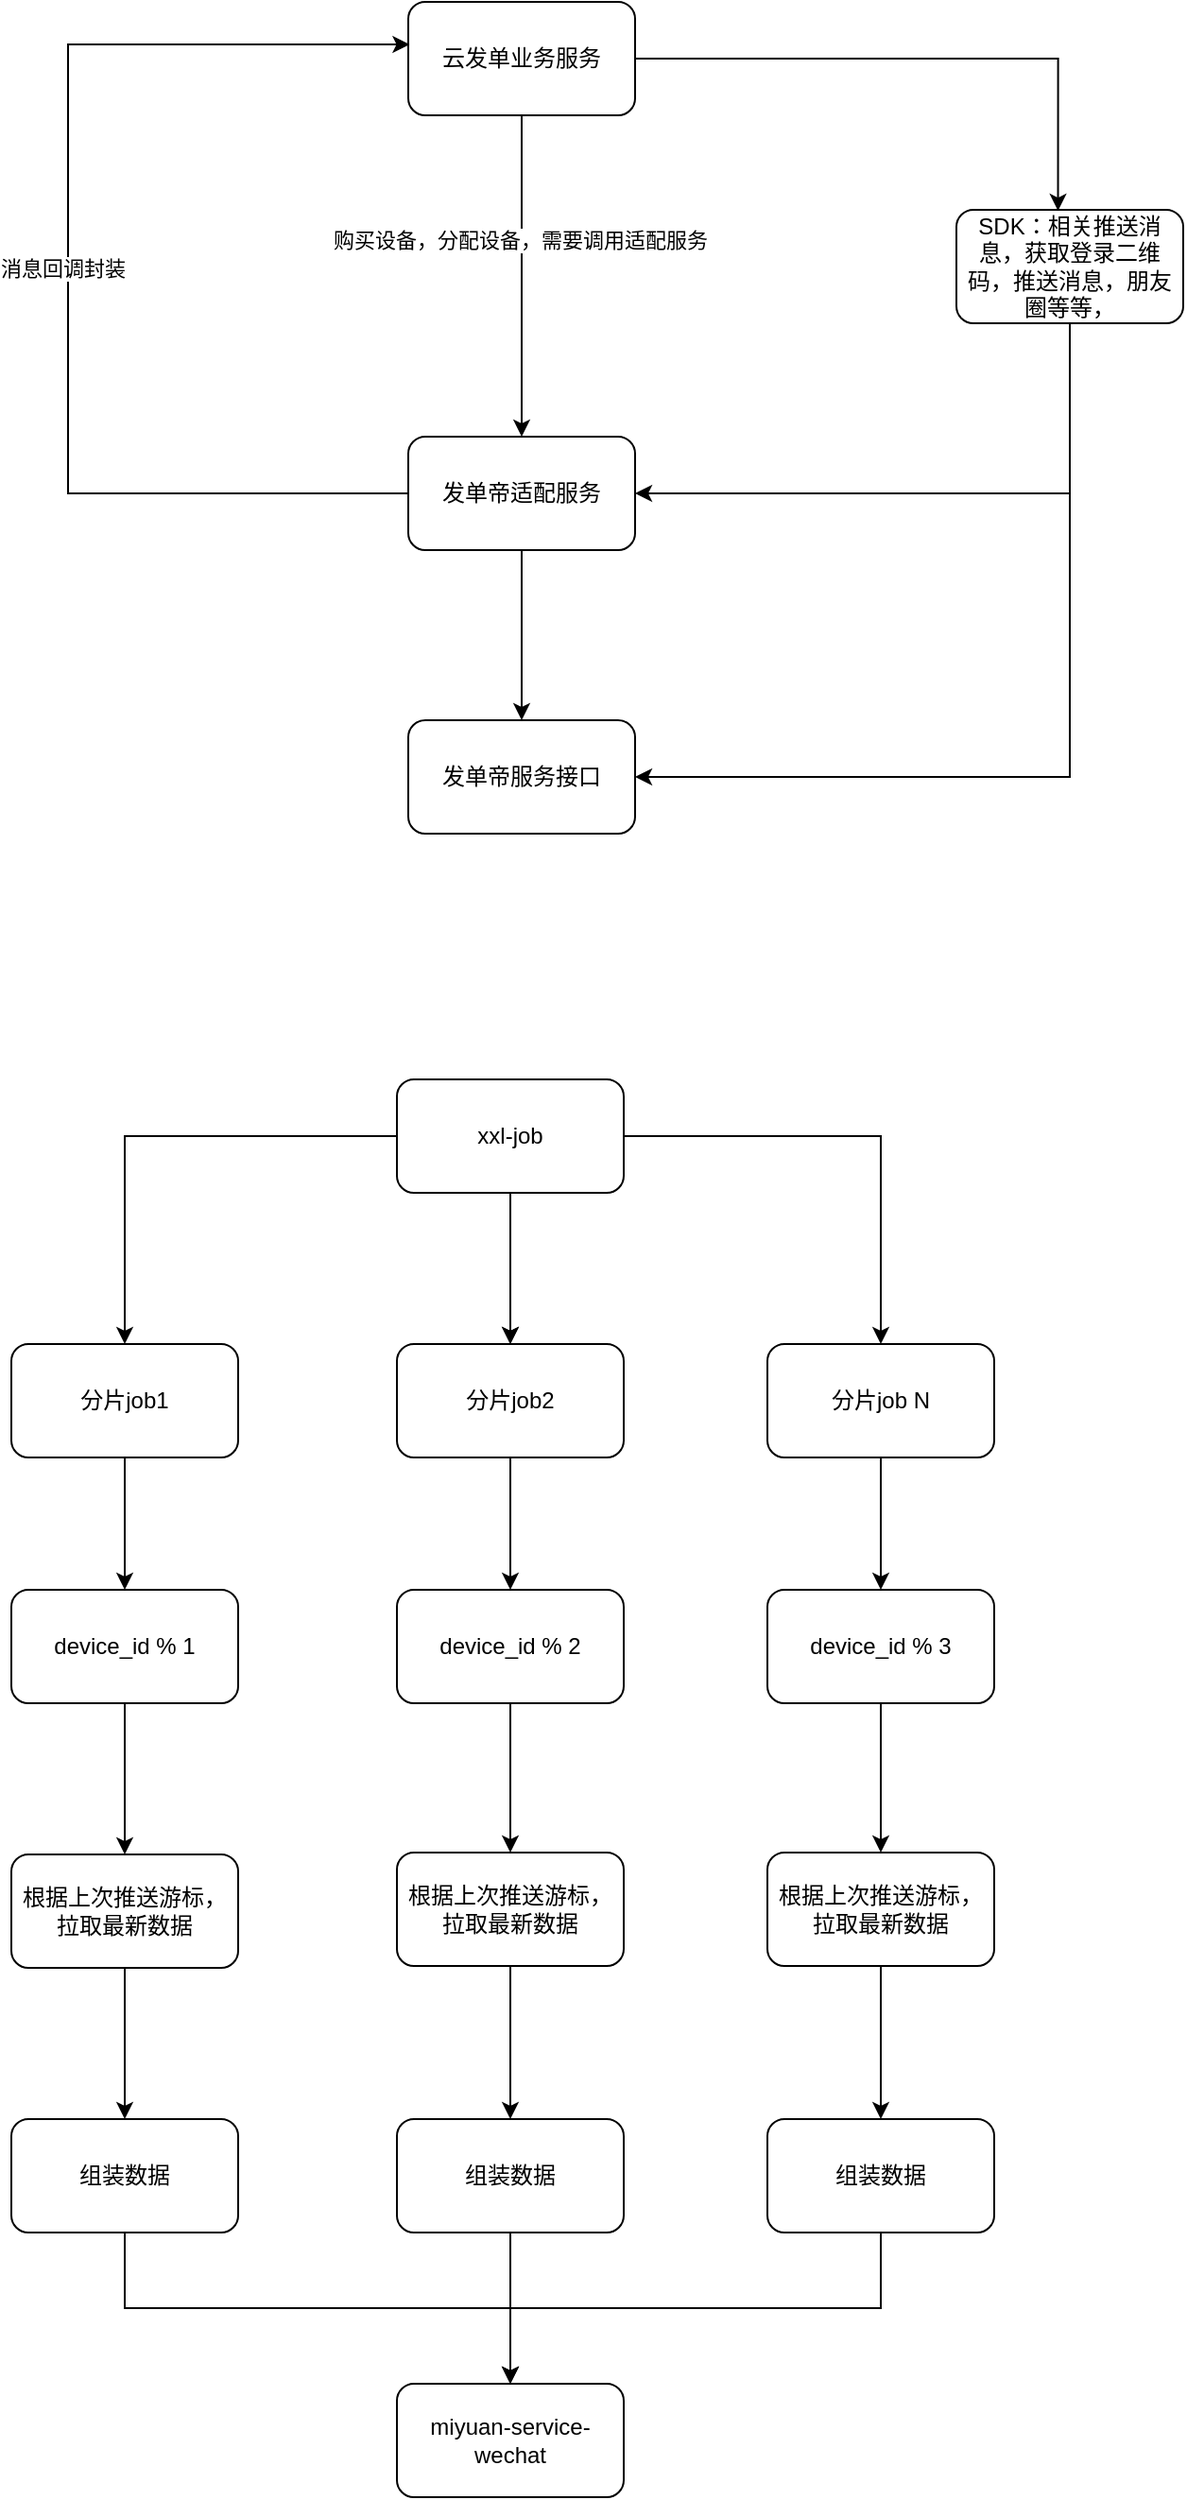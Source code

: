 <mxfile version="27.0.3">
  <diagram name="第 1 页" id="P6Lwt04iGCWbSaG4erIW">
    <mxGraphModel dx="1089" dy="630" grid="1" gridSize="10" guides="1" tooltips="1" connect="1" arrows="1" fold="1" page="1" pageScale="1" pageWidth="827" pageHeight="1169" math="0" shadow="0">
      <root>
        <mxCell id="0" />
        <mxCell id="1" parent="0" />
        <mxCell id="sMMGfhcA2TqT5hPP_hKD-4" style="edgeStyle=orthogonalEdgeStyle;rounded=0;orthogonalLoop=1;jettySize=auto;html=1;exitX=0.5;exitY=1;exitDx=0;exitDy=0;entryX=0.5;entryY=0;entryDx=0;entryDy=0;" edge="1" parent="1" source="sMMGfhcA2TqT5hPP_hKD-1" target="sMMGfhcA2TqT5hPP_hKD-2">
          <mxGeometry relative="1" as="geometry" />
        </mxCell>
        <mxCell id="sMMGfhcA2TqT5hPP_hKD-6" value="购买设备，分配设备，需要调用适配服务" style="edgeLabel;html=1;align=center;verticalAlign=middle;resizable=0;points=[];" vertex="1" connectable="0" parent="sMMGfhcA2TqT5hPP_hKD-4">
          <mxGeometry x="-0.229" y="-1" relative="1" as="geometry">
            <mxPoint as="offset" />
          </mxGeometry>
        </mxCell>
        <mxCell id="sMMGfhcA2TqT5hPP_hKD-1" value="云发单业务服务" style="rounded=1;whiteSpace=wrap;html=1;" vertex="1" parent="1">
          <mxGeometry x="300" y="190" width="120" height="60" as="geometry" />
        </mxCell>
        <mxCell id="sMMGfhcA2TqT5hPP_hKD-13" style="edgeStyle=orthogonalEdgeStyle;rounded=0;orthogonalLoop=1;jettySize=auto;html=1;exitX=0.5;exitY=1;exitDx=0;exitDy=0;entryX=0.5;entryY=0;entryDx=0;entryDy=0;" edge="1" parent="1" source="sMMGfhcA2TqT5hPP_hKD-2" target="sMMGfhcA2TqT5hPP_hKD-12">
          <mxGeometry relative="1" as="geometry" />
        </mxCell>
        <mxCell id="sMMGfhcA2TqT5hPP_hKD-2" value="发单帝适配服务" style="rounded=1;whiteSpace=wrap;html=1;" vertex="1" parent="1">
          <mxGeometry x="300" y="420" width="120" height="60" as="geometry" />
        </mxCell>
        <mxCell id="sMMGfhcA2TqT5hPP_hKD-7" style="edgeStyle=orthogonalEdgeStyle;rounded=0;orthogonalLoop=1;jettySize=auto;html=1;exitX=0;exitY=0.5;exitDx=0;exitDy=0;entryX=0.006;entryY=0.375;entryDx=0;entryDy=0;entryPerimeter=0;" edge="1" parent="1" source="sMMGfhcA2TqT5hPP_hKD-2" target="sMMGfhcA2TqT5hPP_hKD-1">
          <mxGeometry relative="1" as="geometry">
            <Array as="points">
              <mxPoint x="120" y="450" />
              <mxPoint x="120" y="213" />
            </Array>
          </mxGeometry>
        </mxCell>
        <mxCell id="sMMGfhcA2TqT5hPP_hKD-8" value="消息回调封装" style="edgeLabel;html=1;align=center;verticalAlign=middle;resizable=0;points=[];" vertex="1" connectable="0" parent="sMMGfhcA2TqT5hPP_hKD-7">
          <mxGeometry x="0.001" y="3" relative="1" as="geometry">
            <mxPoint as="offset" />
          </mxGeometry>
        </mxCell>
        <mxCell id="sMMGfhcA2TqT5hPP_hKD-11" style="edgeStyle=orthogonalEdgeStyle;rounded=0;orthogonalLoop=1;jettySize=auto;html=1;exitX=0.5;exitY=1;exitDx=0;exitDy=0;entryX=1;entryY=0.5;entryDx=0;entryDy=0;" edge="1" parent="1" source="sMMGfhcA2TqT5hPP_hKD-9" target="sMMGfhcA2TqT5hPP_hKD-2">
          <mxGeometry relative="1" as="geometry" />
        </mxCell>
        <mxCell id="sMMGfhcA2TqT5hPP_hKD-14" style="edgeStyle=orthogonalEdgeStyle;rounded=0;orthogonalLoop=1;jettySize=auto;html=1;exitX=0.5;exitY=1;exitDx=0;exitDy=0;entryX=1;entryY=0.5;entryDx=0;entryDy=0;" edge="1" parent="1" source="sMMGfhcA2TqT5hPP_hKD-9" target="sMMGfhcA2TqT5hPP_hKD-12">
          <mxGeometry relative="1" as="geometry" />
        </mxCell>
        <mxCell id="sMMGfhcA2TqT5hPP_hKD-9" value="SDK：相关推送消息，获取登录二维码，推送消息，朋友圈等等，" style="rounded=1;whiteSpace=wrap;html=1;" vertex="1" parent="1">
          <mxGeometry x="590" y="300" width="120" height="60" as="geometry" />
        </mxCell>
        <mxCell id="sMMGfhcA2TqT5hPP_hKD-10" style="edgeStyle=orthogonalEdgeStyle;rounded=0;orthogonalLoop=1;jettySize=auto;html=1;exitX=1;exitY=0.5;exitDx=0;exitDy=0;entryX=0.448;entryY=0.009;entryDx=0;entryDy=0;entryPerimeter=0;" edge="1" parent="1" source="sMMGfhcA2TqT5hPP_hKD-1" target="sMMGfhcA2TqT5hPP_hKD-9">
          <mxGeometry relative="1" as="geometry" />
        </mxCell>
        <mxCell id="sMMGfhcA2TqT5hPP_hKD-12" value="发单帝服务接口" style="rounded=1;whiteSpace=wrap;html=1;" vertex="1" parent="1">
          <mxGeometry x="300" y="570" width="120" height="60" as="geometry" />
        </mxCell>
        <mxCell id="sMMGfhcA2TqT5hPP_hKD-17" value="" style="edgeStyle=orthogonalEdgeStyle;rounded=0;orthogonalLoop=1;jettySize=auto;html=1;" edge="1" parent="1" source="sMMGfhcA2TqT5hPP_hKD-15" target="sMMGfhcA2TqT5hPP_hKD-16">
          <mxGeometry relative="1" as="geometry" />
        </mxCell>
        <mxCell id="sMMGfhcA2TqT5hPP_hKD-19" value="" style="edgeStyle=orthogonalEdgeStyle;rounded=0;orthogonalLoop=1;jettySize=auto;html=1;" edge="1" parent="1" source="sMMGfhcA2TqT5hPP_hKD-15" target="sMMGfhcA2TqT5hPP_hKD-18">
          <mxGeometry relative="1" as="geometry" />
        </mxCell>
        <mxCell id="sMMGfhcA2TqT5hPP_hKD-20" value="" style="edgeStyle=orthogonalEdgeStyle;rounded=0;orthogonalLoop=1;jettySize=auto;html=1;" edge="1" parent="1" source="sMMGfhcA2TqT5hPP_hKD-15" target="sMMGfhcA2TqT5hPP_hKD-18">
          <mxGeometry relative="1" as="geometry" />
        </mxCell>
        <mxCell id="sMMGfhcA2TqT5hPP_hKD-23" style="edgeStyle=orthogonalEdgeStyle;rounded=0;orthogonalLoop=1;jettySize=auto;html=1;exitX=1;exitY=0.5;exitDx=0;exitDy=0;entryX=0.5;entryY=0;entryDx=0;entryDy=0;" edge="1" parent="1" source="sMMGfhcA2TqT5hPP_hKD-15" target="sMMGfhcA2TqT5hPP_hKD-21">
          <mxGeometry relative="1" as="geometry" />
        </mxCell>
        <mxCell id="sMMGfhcA2TqT5hPP_hKD-15" value="xxl-job" style="rounded=1;whiteSpace=wrap;html=1;" vertex="1" parent="1">
          <mxGeometry x="294" y="760" width="120" height="60" as="geometry" />
        </mxCell>
        <mxCell id="sMMGfhcA2TqT5hPP_hKD-25" value="" style="edgeStyle=orthogonalEdgeStyle;rounded=0;orthogonalLoop=1;jettySize=auto;html=1;" edge="1" parent="1" source="sMMGfhcA2TqT5hPP_hKD-16" target="sMMGfhcA2TqT5hPP_hKD-24">
          <mxGeometry relative="1" as="geometry" />
        </mxCell>
        <mxCell id="sMMGfhcA2TqT5hPP_hKD-16" value="分片job1" style="rounded=1;whiteSpace=wrap;html=1;" vertex="1" parent="1">
          <mxGeometry x="90" y="900" width="120" height="60" as="geometry" />
        </mxCell>
        <mxCell id="sMMGfhcA2TqT5hPP_hKD-27" value="" style="edgeStyle=orthogonalEdgeStyle;rounded=0;orthogonalLoop=1;jettySize=auto;html=1;" edge="1" parent="1" source="sMMGfhcA2TqT5hPP_hKD-18" target="sMMGfhcA2TqT5hPP_hKD-26">
          <mxGeometry relative="1" as="geometry" />
        </mxCell>
        <mxCell id="sMMGfhcA2TqT5hPP_hKD-18" value="分片job2" style="rounded=1;whiteSpace=wrap;html=1;" vertex="1" parent="1">
          <mxGeometry x="294" y="900" width="120" height="60" as="geometry" />
        </mxCell>
        <mxCell id="sMMGfhcA2TqT5hPP_hKD-29" value="" style="edgeStyle=orthogonalEdgeStyle;rounded=0;orthogonalLoop=1;jettySize=auto;html=1;" edge="1" parent="1" source="sMMGfhcA2TqT5hPP_hKD-21" target="sMMGfhcA2TqT5hPP_hKD-28">
          <mxGeometry relative="1" as="geometry" />
        </mxCell>
        <mxCell id="sMMGfhcA2TqT5hPP_hKD-21" value="分片job N" style="rounded=1;whiteSpace=wrap;html=1;" vertex="1" parent="1">
          <mxGeometry x="490" y="900" width="120" height="60" as="geometry" />
        </mxCell>
        <mxCell id="sMMGfhcA2TqT5hPP_hKD-31" value="" style="edgeStyle=orthogonalEdgeStyle;rounded=0;orthogonalLoop=1;jettySize=auto;html=1;" edge="1" parent="1" source="sMMGfhcA2TqT5hPP_hKD-24" target="sMMGfhcA2TqT5hPP_hKD-30">
          <mxGeometry relative="1" as="geometry" />
        </mxCell>
        <mxCell id="sMMGfhcA2TqT5hPP_hKD-24" value="device_id % 1" style="rounded=1;whiteSpace=wrap;html=1;" vertex="1" parent="1">
          <mxGeometry x="90" y="1030" width="120" height="60" as="geometry" />
        </mxCell>
        <mxCell id="sMMGfhcA2TqT5hPP_hKD-34" style="edgeStyle=orthogonalEdgeStyle;rounded=0;orthogonalLoop=1;jettySize=auto;html=1;exitX=0.5;exitY=1;exitDx=0;exitDy=0;entryX=0.5;entryY=0;entryDx=0;entryDy=0;" edge="1" parent="1" source="sMMGfhcA2TqT5hPP_hKD-26" target="sMMGfhcA2TqT5hPP_hKD-32">
          <mxGeometry relative="1" as="geometry" />
        </mxCell>
        <mxCell id="sMMGfhcA2TqT5hPP_hKD-26" value="device_id % 2" style="rounded=1;whiteSpace=wrap;html=1;" vertex="1" parent="1">
          <mxGeometry x="294" y="1030" width="120" height="60" as="geometry" />
        </mxCell>
        <mxCell id="sMMGfhcA2TqT5hPP_hKD-35" style="edgeStyle=orthogonalEdgeStyle;rounded=0;orthogonalLoop=1;jettySize=auto;html=1;exitX=0.5;exitY=1;exitDx=0;exitDy=0;entryX=0.5;entryY=0;entryDx=0;entryDy=0;" edge="1" parent="1" source="sMMGfhcA2TqT5hPP_hKD-28" target="sMMGfhcA2TqT5hPP_hKD-33">
          <mxGeometry relative="1" as="geometry" />
        </mxCell>
        <mxCell id="sMMGfhcA2TqT5hPP_hKD-28" value="device_id % 3" style="rounded=1;whiteSpace=wrap;html=1;" vertex="1" parent="1">
          <mxGeometry x="490" y="1030" width="120" height="60" as="geometry" />
        </mxCell>
        <mxCell id="sMMGfhcA2TqT5hPP_hKD-37" style="edgeStyle=orthogonalEdgeStyle;rounded=0;orthogonalLoop=1;jettySize=auto;html=1;exitX=0.5;exitY=1;exitDx=0;exitDy=0;entryX=0.5;entryY=0;entryDx=0;entryDy=0;" edge="1" parent="1" source="sMMGfhcA2TqT5hPP_hKD-30" target="sMMGfhcA2TqT5hPP_hKD-36">
          <mxGeometry relative="1" as="geometry" />
        </mxCell>
        <mxCell id="sMMGfhcA2TqT5hPP_hKD-30" value="根据上次推送游标，拉取最新数据" style="rounded=1;whiteSpace=wrap;html=1;" vertex="1" parent="1">
          <mxGeometry x="90" y="1170" width="120" height="60" as="geometry" />
        </mxCell>
        <mxCell id="sMMGfhcA2TqT5hPP_hKD-40" style="edgeStyle=orthogonalEdgeStyle;rounded=0;orthogonalLoop=1;jettySize=auto;html=1;exitX=0.5;exitY=1;exitDx=0;exitDy=0;entryX=0.5;entryY=0;entryDx=0;entryDy=0;" edge="1" parent="1" source="sMMGfhcA2TqT5hPP_hKD-32" target="sMMGfhcA2TqT5hPP_hKD-38">
          <mxGeometry relative="1" as="geometry" />
        </mxCell>
        <mxCell id="sMMGfhcA2TqT5hPP_hKD-32" value="根据上次推送游标，拉取最新数据" style="rounded=1;whiteSpace=wrap;html=1;" vertex="1" parent="1">
          <mxGeometry x="294" y="1169" width="120" height="60" as="geometry" />
        </mxCell>
        <mxCell id="sMMGfhcA2TqT5hPP_hKD-41" style="edgeStyle=orthogonalEdgeStyle;rounded=0;orthogonalLoop=1;jettySize=auto;html=1;exitX=0.5;exitY=1;exitDx=0;exitDy=0;entryX=0.5;entryY=0;entryDx=0;entryDy=0;" edge="1" parent="1" source="sMMGfhcA2TqT5hPP_hKD-33" target="sMMGfhcA2TqT5hPP_hKD-39">
          <mxGeometry relative="1" as="geometry" />
        </mxCell>
        <mxCell id="sMMGfhcA2TqT5hPP_hKD-33" value="根据上次推送游标，拉取最新数据" style="rounded=1;whiteSpace=wrap;html=1;" vertex="1" parent="1">
          <mxGeometry x="490" y="1169" width="120" height="60" as="geometry" />
        </mxCell>
        <mxCell id="sMMGfhcA2TqT5hPP_hKD-43" style="edgeStyle=orthogonalEdgeStyle;rounded=0;orthogonalLoop=1;jettySize=auto;html=1;exitX=0.5;exitY=1;exitDx=0;exitDy=0;entryX=0.5;entryY=0;entryDx=0;entryDy=0;" edge="1" parent="1" source="sMMGfhcA2TqT5hPP_hKD-36" target="sMMGfhcA2TqT5hPP_hKD-42">
          <mxGeometry relative="1" as="geometry" />
        </mxCell>
        <mxCell id="sMMGfhcA2TqT5hPP_hKD-36" value="组装数据" style="rounded=1;whiteSpace=wrap;html=1;" vertex="1" parent="1">
          <mxGeometry x="90" y="1310" width="120" height="60" as="geometry" />
        </mxCell>
        <mxCell id="sMMGfhcA2TqT5hPP_hKD-44" style="edgeStyle=orthogonalEdgeStyle;rounded=0;orthogonalLoop=1;jettySize=auto;html=1;exitX=0.5;exitY=1;exitDx=0;exitDy=0;entryX=0.5;entryY=0;entryDx=0;entryDy=0;" edge="1" parent="1" source="sMMGfhcA2TqT5hPP_hKD-38" target="sMMGfhcA2TqT5hPP_hKD-42">
          <mxGeometry relative="1" as="geometry" />
        </mxCell>
        <mxCell id="sMMGfhcA2TqT5hPP_hKD-38" value="组装数据" style="rounded=1;whiteSpace=wrap;html=1;" vertex="1" parent="1">
          <mxGeometry x="294" y="1310" width="120" height="60" as="geometry" />
        </mxCell>
        <mxCell id="sMMGfhcA2TqT5hPP_hKD-45" style="edgeStyle=orthogonalEdgeStyle;rounded=0;orthogonalLoop=1;jettySize=auto;html=1;exitX=0.5;exitY=1;exitDx=0;exitDy=0;entryX=0.5;entryY=0;entryDx=0;entryDy=0;" edge="1" parent="1" source="sMMGfhcA2TqT5hPP_hKD-39" target="sMMGfhcA2TqT5hPP_hKD-42">
          <mxGeometry relative="1" as="geometry" />
        </mxCell>
        <mxCell id="sMMGfhcA2TqT5hPP_hKD-39" value="组装数据" style="rounded=1;whiteSpace=wrap;html=1;" vertex="1" parent="1">
          <mxGeometry x="490" y="1310" width="120" height="60" as="geometry" />
        </mxCell>
        <mxCell id="sMMGfhcA2TqT5hPP_hKD-42" value="miyuan-service-wechat" style="rounded=1;whiteSpace=wrap;html=1;" vertex="1" parent="1">
          <mxGeometry x="294" y="1450" width="120" height="60" as="geometry" />
        </mxCell>
      </root>
    </mxGraphModel>
  </diagram>
</mxfile>

